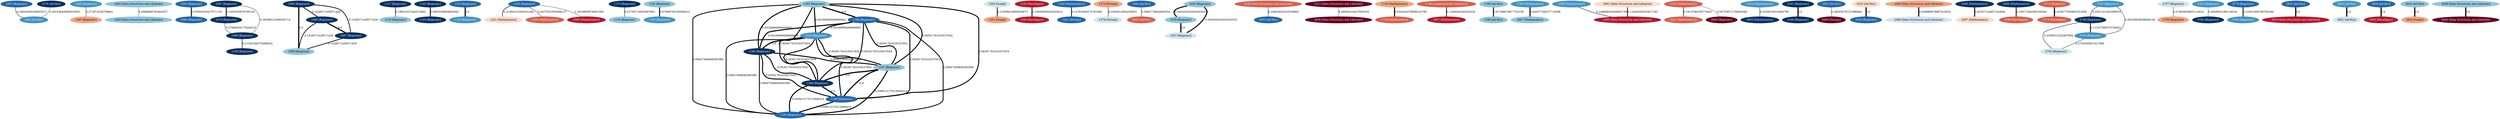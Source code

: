 graph "Co-ocurrence graph (problems)" {
	node [style=filled]
	1007 [label="1007 [Beginner]" color="#2166AC" fillcolor="#2166AC" fontcolor=white]
	2924 [label="2924 [Ad-Hoc]" color="#4393C3" fillcolor="#4393C3" fontcolor=white]
	1007 -- 2924 [label=0.26042600304655317 style="setlinewidth(1.659568)" weight=1]
	1046 [label="1046 [Beginner]" color="#4393C3" fillcolor="#4393C3" fontcolor=white]
	1047 [label="1047 [Beginner]" color="#F4A582" fillcolor="#F4A582" fontcolor=black]
	1046 -- 1047 [label=0.272972536709841 style="setlinewidth(1.450460)" weight=1]
	1062 [label="1062 [Data Structures and Libraries]" color="#92C5DE" fillcolor="#92C5DE" fontcolor=black]
	1063 [label="1063 [Data Structures and Libraries]" color="#92C5DE" fillcolor="#92C5DE" fontcolor=black]
	1062 -- 1063 [label=0.2880869785462037 style="setlinewidth(1.198552)" weight=1]
	1065 [label="1065 [Beginner]" color="#2166AC" fillcolor="#2166AC" fontcolor=white]
	1066 [label="1066 [Beginner]" color="#2166AC" fillcolor="#2166AC" fontcolor=white]
	1065 -- 1066 [label=0.07804555427071125 style="setlinewidth(4.699241)" weight=4]
	1067 [label="1067 [Beginner]" color="#053061" fillcolor="#053061" fontcolor=white]
	1070 [label="1070 [Beginner]" color="#053061" fillcolor="#053061" fontcolor=white]
	1067 -- 1070 [label=0.1003530978795163 style="setlinewidth(4.327449)" weight=4]
	1099 [label="1099 [Beginner]" color="#053061" fillcolor="#053061" fontcolor=white]
	1067 -- 1099 [label=0.28388512596056714 style="setlinewidth(1.268583)" weight=1]
	1070 -- 1099 [label=0.27668236175446315 style="setlinewidth(1.388629)" weight=1]
	1095 [label="1095 [Beginner]" color="#053061" fillcolor="#053061" fontcolor=white]
	1098 [label="1098 [Beginner]" color="#92C5DE" fillcolor="#92C5DE" fontcolor=black]
	1095 -- 1098 [label=0.0 style="setlinewidth(6.000000)" weight=6]
	1096 [label="1096 [Beginner]" color="#053061" fillcolor="#053061" fontcolor=white]
	1095 -- 1096 [label=0.1428571428571429 style="setlinewidth(3.619049)" weight=3]
	1097 [label="1097 [Beginner]" color="#053061" fillcolor="#053061" fontcolor=white]
	1095 -- 1097 [label=0.1428571428571429 style="setlinewidth(3.619049)" weight=3]
	1096 -- 1097 [label=0.0 style="setlinewidth(6.000000)" weight=6]
	1096 -- 1098 [label=0.1428571428571429 style="setlinewidth(3.619049)" weight=3]
	1097 -- 1098 [label=0.1428571428571429 style="setlinewidth(3.619049)" weight=3]
	1158 [label="1158 [Beginner]" color="#053061" fillcolor="#053061" fontcolor=white]
	1099 -- 1158 [label=0.21343349379288434 style="setlinewidth(2.442777)" weight=2]
	1117 [label="1117 [Beginner]" color="#053061" fillcolor="#053061" fontcolor=white]
	1118 [label="1118 [Beginner]" color="#92C5DE" fillcolor="#92C5DE" fontcolor=black]
	1117 -- 1118 [label=0.19821627426272692 style="setlinewidth(2.696397)" weight=2]
	1142 [label="1142 [Beginner]" color="#053061" fillcolor="#053061" fontcolor=white]
	1143 [label="1143 [Beginner]" color="#053061" fillcolor="#053061" fontcolor=white]
	1142 -- 1143 [label=0.0963038858849361 style="setlinewidth(4.394936)" weight=4]
	1155 [label="1155 [Beginner]" color="#2166AC" fillcolor="#2166AC" fontcolor=white]
	1156 [label="1156 [Beginner]" color="#4393C3" fillcolor="#4393C3" fontcolor=white]
	1155 -- 1156 [label=0.0 style="setlinewidth(6.000000)" weight=6]
	1165 [label="1165 [Beginner]" color="#2166AC" fillcolor="#2166AC" fontcolor=white]
	1221 [label="1221 [Mathematics]" color="#FDDBC7" fillcolor="#FDDBC7" fontcolor=black]
	1165 -- 1221 [label=0.21584315294431444 style="setlinewidth(2.402616)" weight=2]
	1926 [label="1926 [Mathematics]" color="#D6604D" fillcolor="#D6604D" fontcolor=white]
	1165 -- 1926 [label=0.2675532595098137 style="setlinewidth(1.540781)" weight=1]
	2589 [label="2589 [Mathematics]" color="#B2182B" fillcolor="#B2182B" fontcolor=white]
	1165 -- 2589 [label=0.2919895676061569 style="setlinewidth(1.133509)" weight=1]
	1173 [label="1173 [Beginner]" color="#053061" fillcolor="#053061" fontcolor=white]
	1178 [label="1178 [Beginner]" color="#92C5DE" fillcolor="#92C5DE" fontcolor=black]
	1173 -- 1178 [label=0.23750714833697661 style="setlinewidth(2.041549)" weight=2]
	1181 [label="1181 [Beginner]" color="#92C5DE" fillcolor="#92C5DE" fontcolor=black]
	1182 [label="1182 [Beginner]" color="#4393C3" fillcolor="#4393C3" fontcolor=white]
	1181 -- 1182 [label=0.07998709156506412 style="setlinewidth(4.666882)" weight=4]
	1183 [label="1183 [Beginner]" color="#92C5DE" fillcolor="#92C5DE" fontcolor=black]
	1184 [label="1184 [Beginner]" color="#2166AC" fillcolor="#2166AC" fontcolor=white]
	1183 -- 1184 [label=0.0 style="setlinewidth(6.000000)" weight=6]
	1185 [label="1185 [Beginner]" color="#4393C3" fillcolor="#4393C3" fontcolor=white]
	1183 -- 1185 [label=0.04166666666666663 style="setlinewidth(5.305556)" weight=5]
	1186 [label="1186 [Beginner]" color="#053061" fillcolor="#053061" fontcolor=white]
	1183 -- 1186 [label=0.04166666666666663 style="setlinewidth(5.305556)" weight=5]
	1187 [label="1187 [Beginner]" color="#92C5DE" fillcolor="#92C5DE" fontcolor=black]
	1183 -- 1187 [label=0.06361781616537654 style="setlinewidth(4.939703)" weight=4]
	1188 [label="1188 [Beginner]" color="#053061" fillcolor="#053061" fontcolor=white]
	1183 -- 1188 [label=0.06361781616537654 style="setlinewidth(4.939703)" weight=4]
	1189 [label="1189 [Beginner]" color="#2166AC" fillcolor="#2166AC" fontcolor=white]
	1183 -- 1189 [label=0.06361781616537654 style="setlinewidth(4.939703)" weight=4]
	1190 [label="1190 [Beginner]" color="#2166AC" fillcolor="#2166AC" fontcolor=white]
	1183 -- 1190 [label=0.09647466848385589 style="setlinewidth(4.392090)" weight=4]
	1184 -- 1185 [label=0.04166666666666663 style="setlinewidth(5.305556)" weight=5]
	1184 -- 1186 [label=0.04166666666666663 style="setlinewidth(5.305556)" weight=5]
	1184 -- 1187 [label=0.06361781616537654 style="setlinewidth(4.939703)" weight=4]
	1184 -- 1188 [label=0.06361781616537654 style="setlinewidth(4.939703)" weight=4]
	1184 -- 1189 [label=0.06361781616537654 style="setlinewidth(4.939703)" weight=4]
	1184 -- 1190 [label=0.09647466848385589 style="setlinewidth(4.392090)" weight=4]
	1185 -- 1186 [label=0.0 style="setlinewidth(6.000000)" weight=6]
	1185 -- 1187 [label=0.06361781616537654 style="setlinewidth(4.939703)" weight=4]
	1185 -- 1188 [label=0.06361781616537654 style="setlinewidth(4.939703)" weight=4]
	1185 -- 1189 [label=0.06361781616537654 style="setlinewidth(4.939703)" weight=4]
	1185 -- 1190 [label=0.09647466848385589 style="setlinewidth(4.392090)" weight=4]
	1186 -- 1187 [label=0.06361781616537654 style="setlinewidth(4.939703)" weight=4]
	1186 -- 1188 [label=0.06361781616537654 style="setlinewidth(4.939703)" weight=4]
	1186 -- 1189 [label=0.06361781616537654 style="setlinewidth(4.939703)" weight=4]
	1186 -- 1190 [label=0.09647466848385589 style="setlinewidth(4.392090)" weight=4]
	1187 -- 1188 [label=0.0 style="setlinewidth(6.000000)" weight=6]
	1187 -- 1189 [label=0.0 style="setlinewidth(6.000000)" weight=6]
	1187 -- 1190 [label=0.036913175313846414 style="setlinewidth(5.384781)" weight=5]
	1188 -- 1189 [label=0.0 style="setlinewidth(6.000000)" weight=6]
	1188 -- 1190 [label=0.036913175313846414 style="setlinewidth(5.384781)" weight=5]
	1189 -- 1190 [label=0.036913175313846414 style="setlinewidth(5.384781)" weight=5]
	1200 [label="1200 [Graph]" color="#D1E5F0" fillcolor="#D1E5F0" fontcolor=black]
	1201 [label="1201 [Graph]" color="#F4A582" fillcolor="#F4A582" fontcolor=black]
	1200 -- 1201 [label=0.12959614990854673 style="setlinewidth(3.840065)" weight=3]
	1224 [label="1224 [Paradigms]" color="#B2182B" fillcolor="#B2182B" fontcolor=white]
	1545 [label="1545 [Paradigms]" color="#B2182B" fillcolor="#B2182B" fontcolor=white]
	1224 -- 1545 [label=0.10000409265455412 style="setlinewidth(4.333266)" weight=4]
	1240 [label="1240 [Mathematics]" color="#2166AC" fillcolor="#2166AC" fontcolor=white]
	1241 [label="1241 [Strings]" color="#2166AC" fillcolor="#2166AC" fontcolor=white]
	1240 -- 1241 [label=0.12791840072761906 style="setlinewidth(3.868028)" weight=3]
	1273 [label="1273 [Strings]" color="#F4A582" fillcolor="#F4A582" fontcolor=black]
	1278 [label="1278 [Strings]" color="#D1E5F0" fillcolor="#D1E5F0" fontcolor=black]
	1273 -- 1278 [label=0.2393912694258361 style="setlinewidth(2.010147)" weight=2]
	1366 [label="1366 [Ad-Hoc]" color="#2166AC" fillcolor="#2166AC" fontcolor=white]
	2900 [label="2900 [Ad-Hoc]" color="#D6604D" fillcolor="#D6604D" fontcolor=white]
	1366 -- 2900 [label=0.2692779644665554 style="setlinewidth(1.512036)" weight=1]
	1379 [label="1379 [Ad-Hoc]" color="#053061" fillcolor="#053061" fontcolor=white]
	1379 -- 2924 [label=0.29153644088303954 style="setlinewidth(1.141061)" weight=1]
	1435 [label="1435 [Beginner]" color="#92C5DE" fillcolor="#92C5DE" fontcolor=black]
	1478 [label="1478 [Beginner]" color="#92C5DE" fillcolor="#92C5DE" fontcolor=black]
	1435 -- 1478 [label=0.045454545454545525 style="setlinewidth(5.242425)" weight=5]
	1557 [label="1557 [Beginner]" color="#D1E5F0" fillcolor="#D1E5F0" fontcolor=black]
	1435 -- 1557 [label=0.045454545454545525 style="setlinewidth(5.242425)" weight=5]
	1439 [label="1439 [Data Structures and Libraries]" color="#D6604D" fillcolor="#D6604D" fontcolor=white]
	2902 [label="2902 [Ad-Hoc]" color="#2166AC" fillcolor="#2166AC" fontcolor=white]
	1439 -- 2902 [label=0.24954920233529865 style="setlinewidth(1.840848)" weight=1]
	1478 -- 1557 [label=0.0 style="setlinewidth(6.000000)" weight=6]
	1511 [label="1511 [Data Structures and Libraries]" color="#67001F" fillcolor="#67001F" fontcolor=white]
	2656 [label="2656 [Data Structures and Libraries]" color="#67001F" fillcolor="#67001F" fontcolor=white]
	1511 -- 2656 [label=0.28582418427856193 style="setlinewidth(1.236266)" weight=1]
	1735 [label="1735 [Mathematics]" color="#F4A582" fillcolor="#F4A582" fontcolor=black]
	1736 [label="1736 [Mathematics]" color="#D6604D" fillcolor="#D6604D" fontcolor=white]
	1735 -- 1736 [label=0.032544378698224796 style="setlinewidth(5.457594)" weight=5]
	1748 [label="1748 [Computational Geometry]" color="#D6604D" fillcolor="#D6604D" fontcolor=white]
	2007 [label="2007 [Mathematics]" color="#B2182B" fillcolor="#B2182B" fontcolor=white]
	1748 -- 2007 [label=0.1294626240244534 style="setlinewidth(3.842290)" weight=3]
	1769 [label="1769 [Ad-Hoc]" color="#92C5DE" fillcolor="#92C5DE" fontcolor=black]
	1786 [label="1786 [Ad-Hoc]" color="#92C5DE" fillcolor="#92C5DE" fontcolor=black]
	1769 -- 1786 [label=0.07198675817742195 style="setlinewidth(4.800221)" weight=4]
	1795 [label="1795 [Mathematics]" color="#4393C3" fillcolor="#4393C3" fontcolor=white]
	1807 [label="1807 [Mathematics]" color="#92C5DE" fillcolor="#92C5DE" fontcolor=black]
	1795 -- 1807 [label=0.04437708237716598 style="setlinewidth(5.260382)" weight=5]
	2066 [label="2066 [Mathematics]" color="#4393C3" fillcolor="#4393C3" fontcolor=white]
	2290 [label="2290 [Data Structures and Libraries]" color="#B2182B" fillcolor="#B2182B" fontcolor=white]
	2066 -- 2290 [label=0.24990843049840739 style="setlinewidth(1.834861)" weight=1]
	2091 [label="2091 [Data Structures and Libraries]" color="#FDDBC7" fillcolor="#FDDBC7" fontcolor=black]
	2091 -- 2290 [label=0.12445545553817183 style="setlinewidth(3.925743)" weight=3]
	2145 [label="2145 [Mathematics]" color="#D6604D" fillcolor="#D6604D" fontcolor=white]
	2291 [label="2291 [Mathematics]" color="#D6604D" fillcolor="#D6604D" fontcolor=white]
	2145 -- 2291 [label=0.1913786329772601 style="setlinewidth(2.810357)" weight=2]
	2869 [label="2869 [Beginner]" color="#67001F" fillcolor="#67001F" fontcolor=white]
	2145 -- 2869 [label=0.29755671159404384 style="setlinewidth(1.040723)" weight=1]
	2154 [label="2154 [Mathematics]" color="#4393C3" fillcolor="#4393C3" fontcolor=white]
	2956 [label="2956 [Mathematics]" color="#053061" fillcolor="#053061" fontcolor=white]
	2154 -- 2956 [label=0.2528515614064749 style="setlinewidth(1.785809)" weight=1]
	2161 [label="2161 [Beginner]" color="#053061" fillcolor="#053061" fontcolor=white]
	2166 [label="2166 [Beginner]" color="#053061" fillcolor="#053061" fontcolor=white]
	2161 -- 2166 [label=0.0 style="setlinewidth(6.000000)" weight=6]
	2293 [label="2293 [Ad-Hoc]" color="#2166AC" fillcolor="#2166AC" fontcolor=white]
	2669 [label="2669 [Strings]" color="#67001F" fillcolor="#67001F" fontcolor=white]
	2293 -- 2669 [label=0.28505276721996864 style="setlinewidth(1.249122)" weight=1]
	2333 [label="2333 [Ad-Hoc]" color="#FDDBC7" fillcolor="#FDDBC7" fontcolor=black]
	2334 [label="2334 [Beginner]" color="#2166AC" fillcolor="#2166AC" fontcolor=white]
	2333 -- 2334 [label=0.0 style="setlinewidth(6.000000)" weight=6]
	2593 [label="2593 [Data Structures and Libraries]" color="#F4A582" fillcolor="#F4A582" fontcolor=black]
	2594 [label="2594 [Data Structures and Libraries]" color="#D1E5F0" fillcolor="#D1E5F0" fontcolor=black]
	2593 -- 2594 [label=0.028886979687410053 style="setlinewidth(5.518551)" weight=5]
	2596 [label="2596 [Mathematics]" color="#053061" fillcolor="#053061" fontcolor=white]
	2597 [label="2597 [Mathematics]" color="#FDDBC7" fillcolor="#FDDBC7" fontcolor=black]
	2596 -- 2597 [label=0.05357142857142849 style="setlinewidth(5.107143)" weight=5]
	2598 [label="2598 [Mathematics]" color="#053061" fillcolor="#053061" fontcolor=white]
	2599 [label="2599 [Paradigms]" color="#D6604D" fillcolor="#D6604D" fontcolor=white]
	2598 -- 2599 [label=0.10971364309156284 style="setlinewidth(4.171440)" weight=4]
	2715 [label="2715 [Beginner]" color="#D6604D" fillcolor="#D6604D" fontcolor=white]
	2716 [label="2716 [Paradigms]" color="#D6604D" fillcolor="#D6604D" fontcolor=white]
	2715 -- 2716 [label=0.023677550891051058 style="setlinewidth(5.605374)" weight=5]
	2747 [label="2747 [Beginner]" color="#4393C3" fillcolor="#4393C3" fontcolor=white]
	2748 [label="2748 [Beginner]" color="#053061" fillcolor="#053061" fontcolor=white]
	2747 -- 2748 [label=0.2551101362086976 style="setlinewidth(1.748166)" weight=1]
	2749 [label="2749 [Beginner]" color="#4393C3" fillcolor="#4393C3" fontcolor=white]
	2747 -- 2749 [label=0.26528828068066146 style="setlinewidth(1.578530)" weight=1]
	2748 -- 2749 [label=0.11247599370759342 style="setlinewidth(4.125401)" weight=4]
	2750 [label="2750 [Beginner]" color="#D1E5F0" fillcolor="#D1E5F0" fontcolor=black]
	2748 -- 2750 [label=0.2509512325287804 style="setlinewidth(1.817481)" weight=1]
	2749 -- 2750 [label=0.2754300857427684 style="setlinewidth(1.409500)" weight=1]
	2757 [label="2757 [Beginner]" color="#D1E5F0" fillcolor="#D1E5F0" fontcolor=black]
	2758 [label="2758 [Beginner]" color="#F4A582" fillcolor="#F4A582" fontcolor=black]
	2757 -- 2758 [label=0.27693839603112624 style="setlinewidth(1.384362)" weight=1]
	2762 [label="2762 [Beginner]" color="#4393C3" fillcolor="#4393C3" fontcolor=white]
	2763 [label="2763 [Beginner]" color="#053061" fillcolor="#053061" fontcolor=white]
	2762 -- 2763 [label=0.2928932188134524 style="setlinewidth(1.118448)" weight=1]
	2779 [label="2779 [Beginner]" color="#2166AC" fillcolor="#2166AC" fontcolor=white]
	2783 [label="2783 [Beginner]" color="#4393C3" fillcolor="#4393C3" fontcolor=white]
	2779 -- 2783 [label=0.10301569708795266 style="setlinewidth(4.283072)" weight=4]
	2831 [label="2831 [Ad-Hoc]" color="#2166AC" fillcolor="#2166AC" fontcolor=white]
	2929 [label="2929 [Data Structures and Libraries]" color="#B2182B" fillcolor="#B2182B" fontcolor=white]
	2831 -- 2929 [label=0.0 style="setlinewidth(6.000000)" weight=6]
	2833 [label="2833 [Ad-Hoc]" color="#4393C3" fillcolor="#4393C3" fontcolor=white]
	2931 [label="2931 [Ad-Hoc]" color="#D1E5F0" fillcolor="#D1E5F0" fontcolor=black]
	2833 -- 2931 [label=0.0 style="setlinewidth(6.000000)" weight=6]
	2834 [label="2834 [Ad-Hoc]" color="#2166AC" fillcolor="#2166AC" fontcolor=white]
	2932 [label="2932 [Paradigms]" color="#B2182B" fillcolor="#B2182B" fontcolor=white]
	2834 -- 2932 [label=0.0 style="setlinewidth(6.000000)" weight=6]
	2835 [label="2835 [Ad-Hoc]" color="#92C5DE" fillcolor="#92C5DE" fontcolor=black]
	2933 [label="2933 [Graph]" color="#F4A582" fillcolor="#F4A582" fontcolor=black]
	2835 -- 2933 [label=0.0 style="setlinewidth(6.000000)" weight=6]
	2848 [label="2848 [Data Structures and Libraries]" color="#92C5DE" fillcolor="#92C5DE" fontcolor=black]
	2849 [label="2849 [Data Structures and Libraries]" color="#67001F" fillcolor="#67001F" fontcolor=white]
	2848 -- 2849 [label=0.0 style="setlinewidth(6.000000)" weight=6]
}
